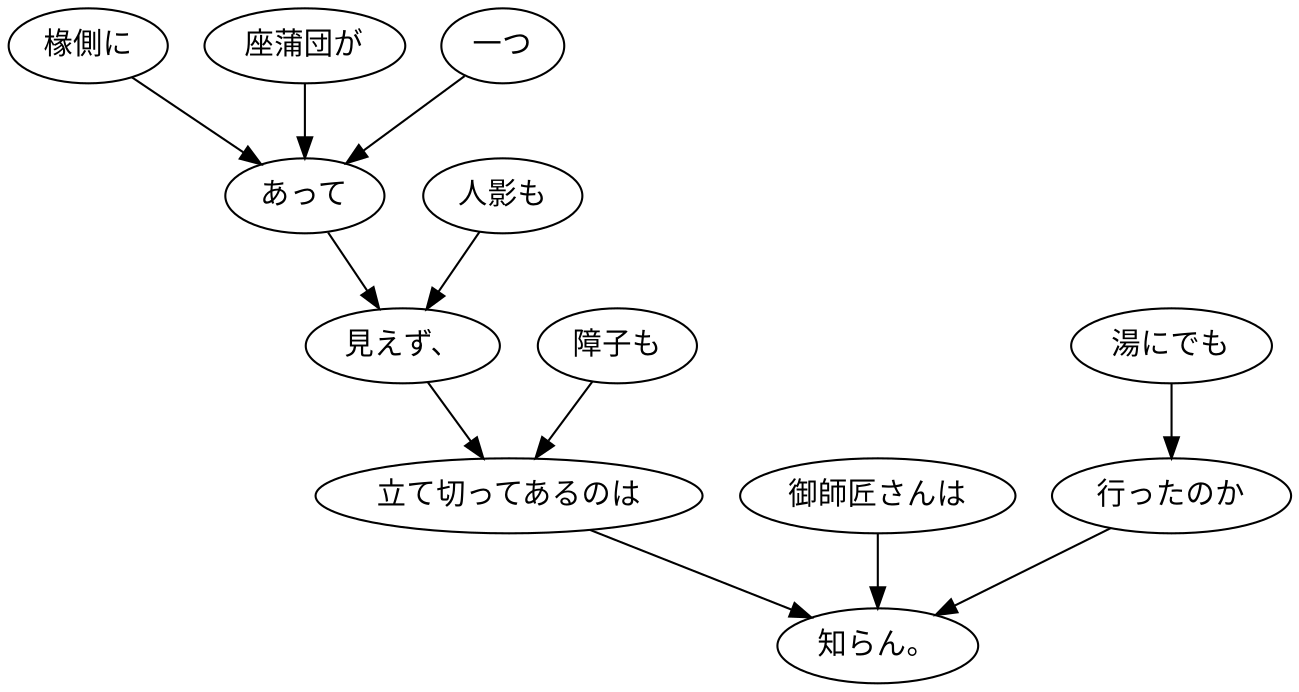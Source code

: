 digraph graph1261 {
	node0 [label="椽側に"];
	node1 [label="座蒲団が"];
	node2 [label="一つ"];
	node3 [label="あって"];
	node4 [label="人影も"];
	node5 [label="見えず、"];
	node6 [label="障子も"];
	node7 [label="立て切ってあるのは"];
	node8 [label="御師匠さんは"];
	node9 [label="湯にでも"];
	node10 [label="行ったのか"];
	node11 [label="知らん。"];
	node0 -> node3;
	node1 -> node3;
	node2 -> node3;
	node3 -> node5;
	node4 -> node5;
	node5 -> node7;
	node6 -> node7;
	node7 -> node11;
	node8 -> node11;
	node9 -> node10;
	node10 -> node11;
}
